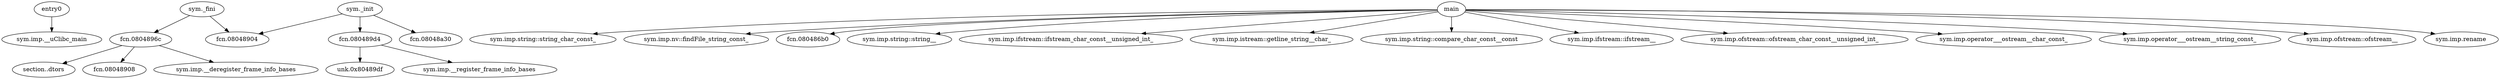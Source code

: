 digraph code {
  "0x080488e0" [label="entry0"];
  "0x080488e0" -> "0x08048690";
  "0x08048690" [label="sym.imp.__uClibc_main"];
  "0x08048a54" [label="sym._fini"];
  "0x08048a54" -> "0x08048904";
  "0x08048904" [label="fcn.08048904"];
  "0x08048a54" -> "0x0804896c";
  "0x0804896c" [label="fcn.0804896c"];
  "0x0804896c" [label="fcn.0804896c"];
  "0x0804896c" -> "0x08049b20";
  "0x08049b20" [label="section..dtors"];
  "0x0804896c" -> "0x08048908";
  "0x08048908" [label="fcn.08048908"];
  "0x0804896c" -> "0x08048720";
  "0x08048720" [label="sym.imp.__deregister_frame_info_bases"];
  "0x0804865c" [label="sym._init"];
  "0x0804865c" -> "0x08048904";
  "0x08048904" [label="fcn.08048904"];
  "0x0804865c" -> "0x080489d4";
  "0x080489d4" [label="fcn.080489d4"];
  "0x0804865c" -> "0x08048a30";
  "0x08048a30" [label="fcn.08048a30"];
  "0x080489d4" [label="fcn.080489d4"];
  "0x080489d4" -> "0x080489df";
  "0x080489df" [label="unk.0x80489df"];
  "0x080489d4" -> "0x080486d0";
  "0x080486d0" [label="sym.imp.__register_frame_info_bases"];
  "0x08048790" [label="main"];
  "0x08048790" -> "0x08048740";
  "0x08048740" [label="sym.imp.string::string_char_const_"];
  "0x08048790" -> "0x080486e0";
  "0x080486e0" [label="sym.imp.nv::findFile_string_const_"];
  "0x08048790" -> "0x080486b0";
  "0x080486b0" [label="fcn.080486b0"];
  "0x08048790" -> "0x08048750";
  "0x08048750" [label="sym.imp.string::string__"];
  "0x08048790" -> "0x080486c0";
  "0x080486c0" [label="sym.imp.ifstream::ifstream_char_const__unsigned_int_"];
  "0x08048790" -> "0x08048780";
  "0x08048780" [label="sym.imp.istream::getline_string__char_"];
  "0x08048790" -> "0x080486a0";
  "0x080486a0" [label="sym.imp.string::compare_char_const__const"];
  "0x08048790" -> "0x08048710";
  "0x08048710" [label="sym.imp.ifstream::ifstream__"];
  "0x08048790" -> "0x08048770";
  "0x08048770" [label="sym.imp.ofstream::ofstream_char_const__unsigned_int_"];
  "0x08048790" -> "0x08048760";
  "0x08048760" [label="sym.imp.operator___ostream__char_const_"];
  "0x08048790" -> "0x08048730";
  "0x08048730" [label="sym.imp.operator___ostream__string_const_"];
  "0x08048790" -> "0x08048700";
  "0x08048700" [label="sym.imp.ofstream::ofstream__"];
  "0x08048790" -> "0x080486f0";
  "0x080486f0" [label="sym.imp.rename"];
}